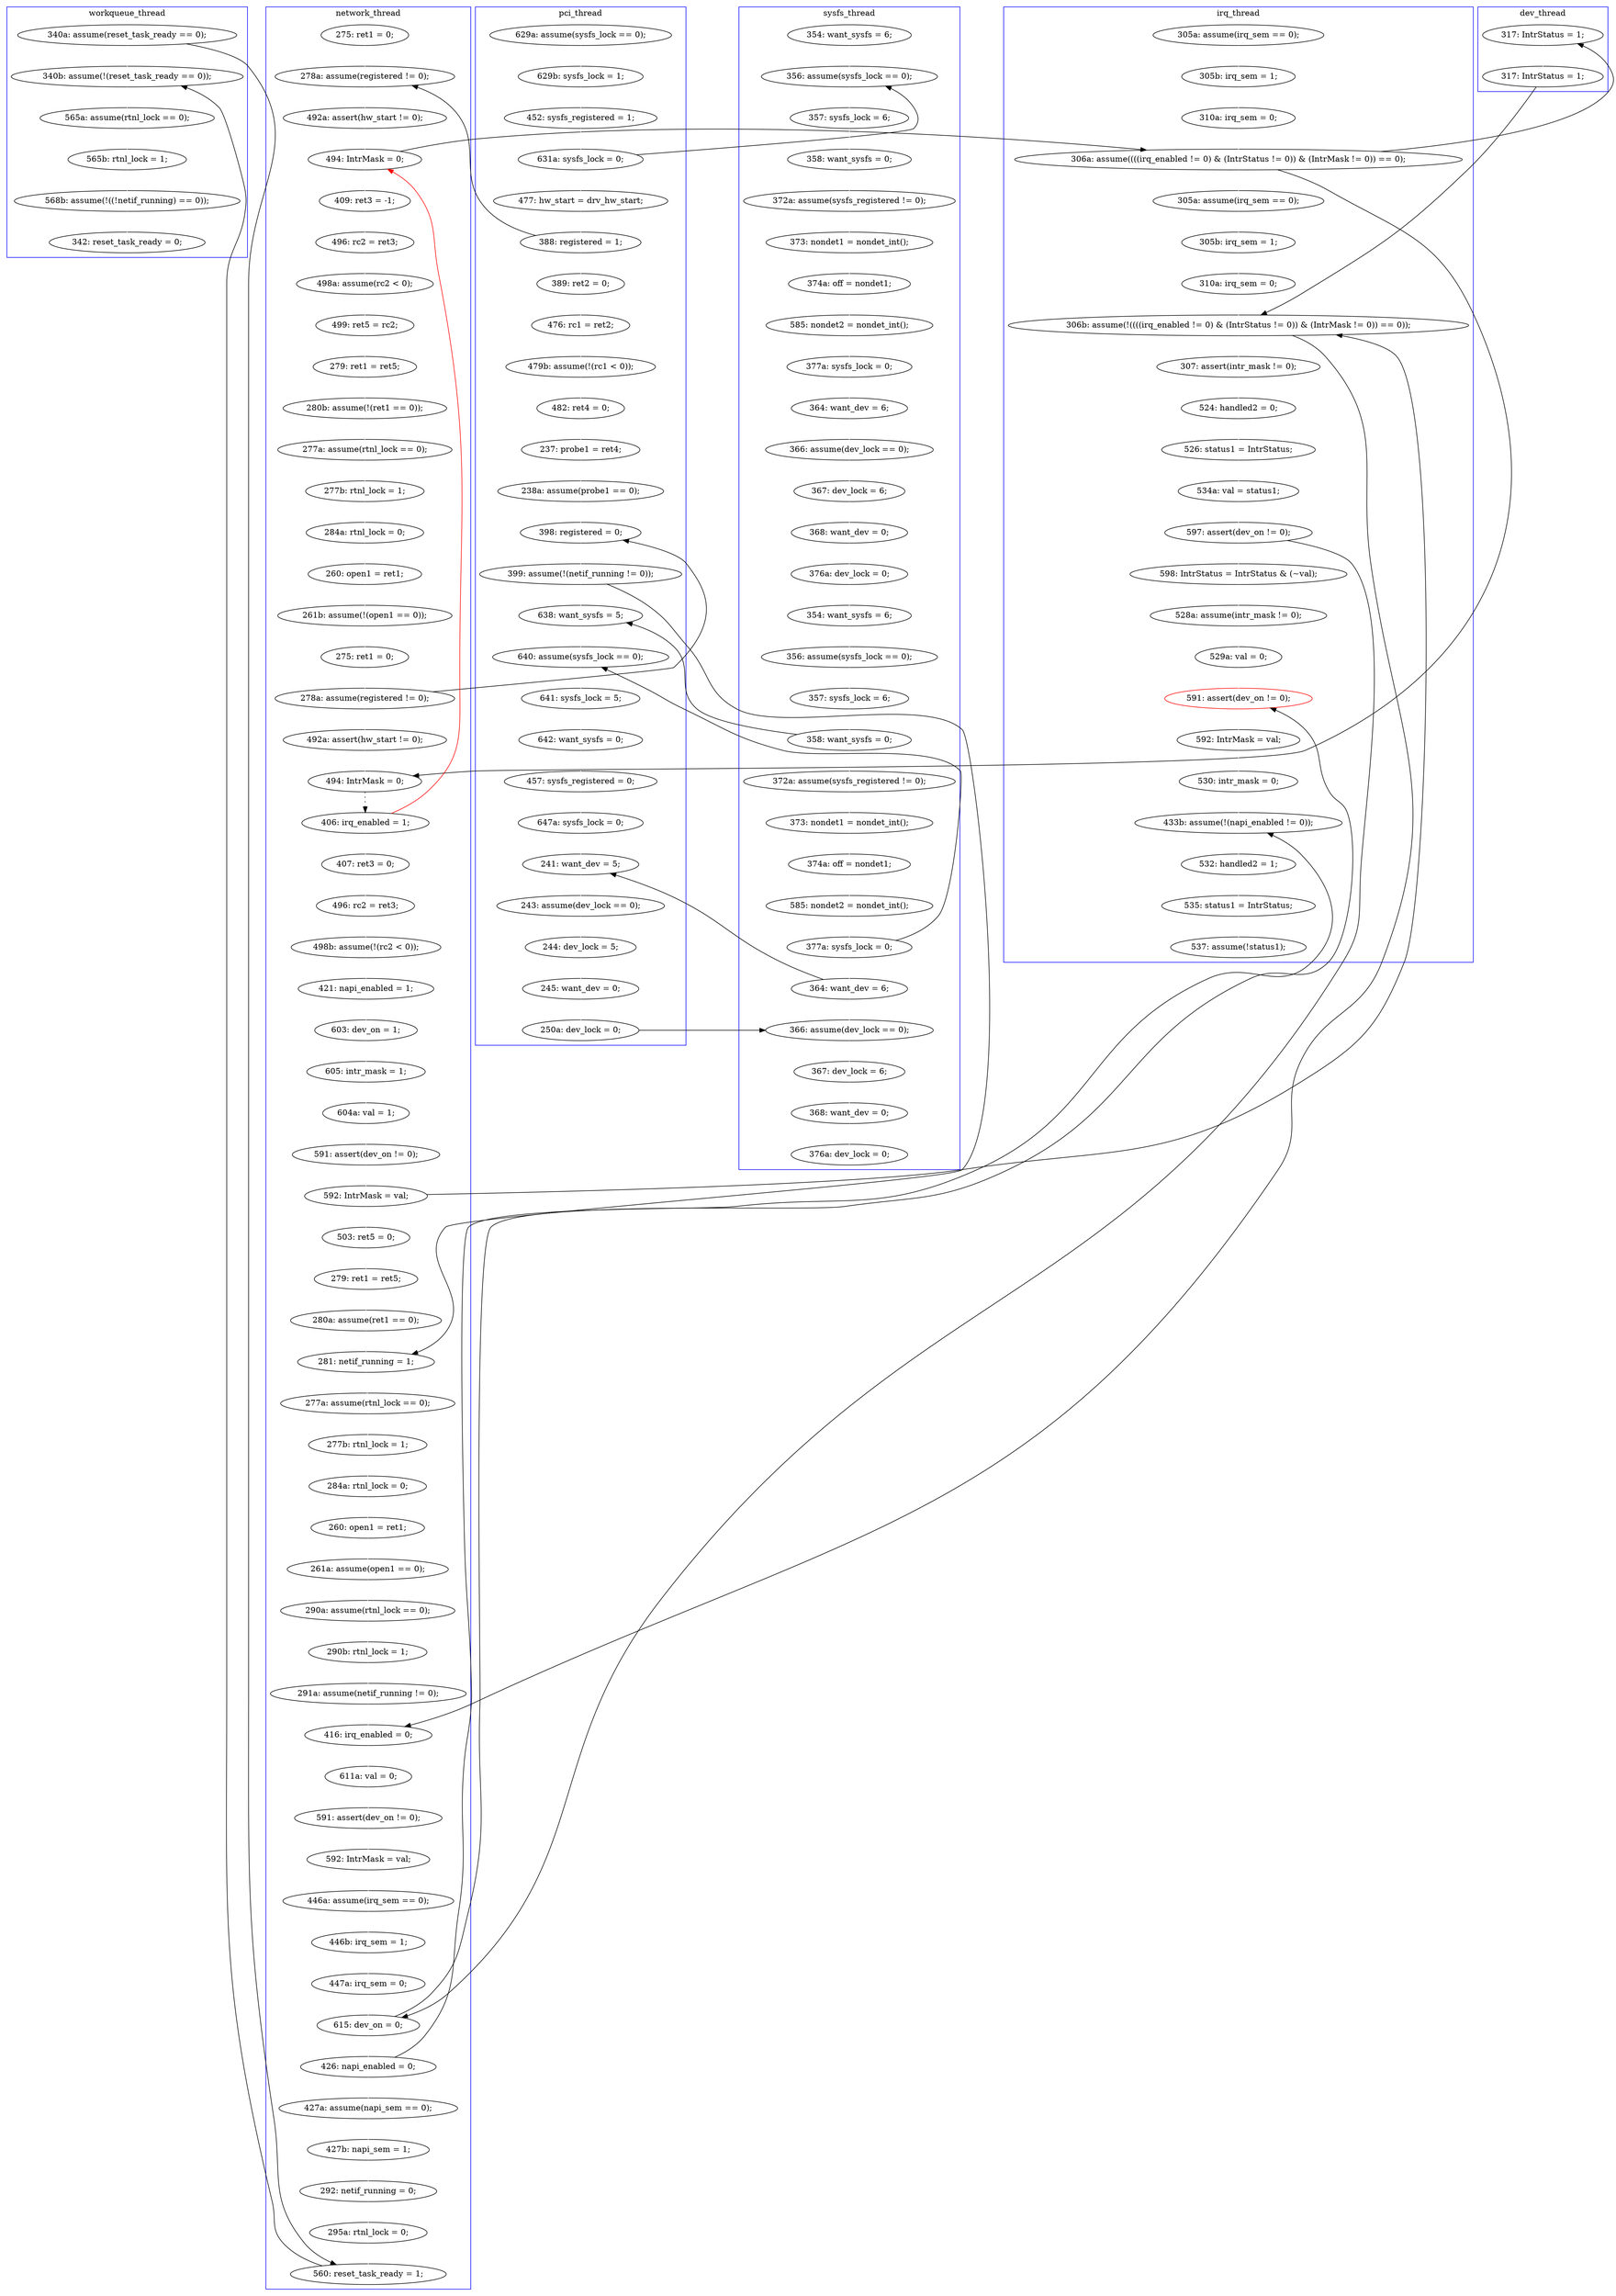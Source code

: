 digraph Counterexample {
	308 -> 322 [color = white, style = solid]
	157 -> 158 [color = white, style = solid]
	204 -> 208 [color = white, style = solid]
	36 -> 101 [color = black, style = solid, constraint = false]
	144 -> 183 [color = white, style = solid]
	262 -> 263 [color = black, style = solid, constraint = false]
	205 -> 206 [color = white, style = solid]
	191 -> 194 [color = white, style = solid]
	242 -> 244 [color = white, style = solid]
	70 -> 75 [color = white, style = solid]
	303 -> 304 [color = white, style = solid]
	213 -> 214 [color = white, style = solid]
	71 -> 72 [color = white, style = solid]
	40 -> 49 [color = white, style = solid]
	36 -> 40 [color = white, style = solid]
	269 -> 270 [color = white, style = solid]
	153 -> 155 [color = white, style = solid]
	263 -> 286 [color = black, style = solid, constraint = false]
	252 -> 253 [color = white, style = solid]
	56 -> 58 [color = white, style = solid]
	298 -> 309 [color = white, style = solid]
	117 -> 126 [color = white, style = solid]
	239 -> 256 [color = white, style = solid]
	292 -> 301 [color = white, style = solid]
	226 -> 230 [color = white, style = solid]
	80 -> 81 [color = white, style = solid]
	268 -> 294 [color = black, style = solid, constraint = false]
	228 -> 237 [color = black, style = solid, constraint = false]
	198 -> 201 [color = white, style = solid]
	263 -> 268 [color = white, style = solid]
	86 -> 89 [color = white, style = solid]
	206 -> 207 [color = white, style = solid]
	72 -> 73 [color = white, style = solid]
	127 -> 279 [color = black, style = solid, constraint = false]
	126 -> 228 [color = black, style = solid, constraint = false]
	81 -> 85 [color = white, style = solid]
	258 -> 260 [color = white, style = solid]
	152 -> 153 [color = white, style = solid]
	91 -> 146 [color = black, style = solid, constraint = false]
	185 -> 208 [color = black, style = solid, constraint = false]
	141 -> 144 [color = white, style = solid]
	287 -> 289 [color = white, style = solid]
	100 -> 101 [color = white, style = solid]
	91 -> 117 [color = black, style = solid, constraint = false]
	279 -> 313 [color = black, style = solid, constraint = false]
	260 -> 262 [color = white, style = solid]
	73 -> 91 [color = white, style = solid]
	245 -> 252 [color = white, style = solid]
	112 -> 114 [color = white, style = solid]
	317 -> 319 [color = white, style = solid]
	189 -> 228 [color = black, style = solid, constraint = false]
	262 -> 264 [color = white, style = solid]
	172 -> 178 [color = white, style = solid]
	136 -> 145 [color = white, style = solid]
	286 -> 287 [color = white, style = solid]
	194 -> 200 [color = white, style = solid]
	66 -> 69 [color = white, style = solid]
	101 -> 102 [color = white, style = solid]
	211 -> 212 [color = white, style = solid]
	268 -> 269 [color = white, style = solid]
	150 -> 151 [color = white, style = solid]
	208 -> 211 [color = white, style = solid]
	212 -> 213 [color = white, style = solid]
	284 -> 286 [color = white, style = solid]
	75 -> 78 [color = white, style = solid]
	306 -> 307 [color = white, style = solid]
	149 -> 150 [color = white, style = solid]
	145 -> 146 [color = white, style = solid]
	42 -> 51 [color = white, style = solid]
	283 -> 284 [color = white, style = solid]
	105 -> 106 [color = white, style = solid]
	49 -> 51 [color = black, style = solid, constraint = false]
	146 -> 164 [color = black, style = dotted]
	158 -> 196 [color = black, style = solid, constraint = false]
	127 -> 313 [color = white, style = solid]
	89 -> 134 [color = white, style = solid]
	274 -> 279 [color = white, style = solid]
	165 -> 166 [color = white, style = solid]
	179 -> 180 [color = white, style = solid]
	313 -> 316 [color = white, style = solid]
	305 -> 306 [color = black, style = solid, constraint = false]
	169 -> 172 [color = white, style = solid]
	222 -> 228 [color = white, style = solid]
	316 -> 317 [color = white, style = solid]
	29 -> 32 [color = white, style = solid]
	219 -> 220 [color = white, style = solid]
	273 -> 274 [color = white, style = solid]
	200 -> 209 [color = white, style = solid]
	301 -> 302 [color = white, style = solid]
	164 -> 58 [color = red, style = solid, constraint = false]
	58 -> 63 [color = white, style = solid]
	158 -> 160 [color = white, style = solid]
	214 -> 217 [color = white, style = solid]
	50 -> 121 [color = white, style = solid]
	200 -> 205 [color = black, style = solid, constraint = false]
	244 -> 245 [color = white, style = solid]
	228 -> 239 [color = white, style = solid]
	103 -> 105 [color = white, style = solid]
	51 -> 56 [color = white, style = solid]
	302 -> 303 [color = white, style = solid]
	161 -> 191 [color = white, style = solid]
	160 -> 161 [color = white, style = solid]
	151 -> 152 [color = white, style = solid]
	166 -> 169 [color = white, style = solid]
	91 -> 219 [color = white, style = solid]
	178 -> 179 [color = white, style = solid]
	32 -> 36 [color = white, style = solid]
	201 -> 204 [color = white, style = solid]
	189 -> 198 [color = white, style = solid]
	28 -> 29 [color = white, style = solid]
	296 -> 298 [color = white, style = solid]
	85 -> 86 [color = white, style = solid]
	289 -> 294 [color = white, style = solid]
	185 -> 196 [color = white, style = solid]
	109 -> 112 [color = white, style = solid]
	207 -> 233 [color = white, style = solid]
	264 -> 283 [color = white, style = solid]
	125 -> 141 [color = white, style = solid]
	237 -> 242 [color = white, style = solid]
	78 -> 80 [color = white, style = solid]
	209 -> 306 [color = white, style = solid]
	58 -> 91 [color = black, style = solid, constraint = false]
	156 -> 157 [color = white, style = solid]
	307 -> 308 [color = white, style = solid]
	254 -> 263 [color = white, style = solid]
	294 -> 296 [color = white, style = solid]
	253 -> 254 [color = white, style = solid]
	196 -> 205 [color = white, style = solid]
	256 -> 258 [color = white, style = solid]
	319 -> 335 [color = white, style = solid]
	183 -> 185 [color = white, style = solid]
	134 -> 136 [color = white, style = solid]
	304 -> 305 [color = white, style = solid]
	220 -> 222 [color = white, style = solid]
	164 -> 165 [color = white, style = solid]
	121 -> 124 [color = white, style = solid]
	186 -> 189 [color = white, style = solid]
	230 -> 237 [color = white, style = solid]
	106 -> 109 [color = white, style = solid]
	180 -> 186 [color = white, style = solid]
	102 -> 103 [color = white, style = solid]
	136 -> 183 [color = black, style = solid, constraint = false]
	209 -> 301 [color = black, style = solid, constraint = false]
	217 -> 225 [color = white, style = solid]
	233 -> 292 [color = white, style = solid]
	225 -> 226 [color = white, style = solid]
	270 -> 273 [color = white, style = solid]
	124 -> 125 [color = white, style = solid]
	114 -> 149 [color = white, style = solid]
	69 -> 70 [color = white, style = solid]
	63 -> 66 [color = white, style = solid]
	155 -> 156 [color = white, style = solid]
	49 -> 50 [color = white, style = solid]
	subgraph cluster7 {
		label = dev_thread
		color = blue
		117  [label = "317: IntrStatus = 1;"]
		126  [label = "317: IntrStatus = 1;"]
	}
	subgraph cluster5 {
		label = workqueue_thread
		color = blue
		127  [label = "340a: assume(reset_task_ready == 0);"]
		319  [label = "568b: assume(!((!netif_running) == 0));"]
		335  [label = "342: reset_task_ready = 0;"]
		316  [label = "565a: assume(rtnl_lock == 0);"]
		313  [label = "340b: assume(!(reset_task_ready == 0));"]
		317  [label = "565b: rtnl_lock = 1;"]
	}
	subgraph cluster3 {
		label = irq_thread
		color = blue
		289  [label = "530: intr_mask = 0;"]
		262  [label = "597: assert(dev_on != 0);"]
		309  [label = "537: assume(!status1);"]
		219  [label = "305a: assume(irq_sem == 0);"]
		260  [label = "534a: val = status1;"]
		283  [label = "528a: assume(intr_mask != 0);"]
		298  [label = "535: status1 = IntrStatus;"]
		294  [label = "433b: assume(!(napi_enabled != 0));"]
		222  [label = "310a: irq_sem = 0;"]
		71  [label = "305a: assume(irq_sem == 0);"]
		73  [label = "310a: irq_sem = 0;"]
		296  [label = "532: handled2 = 1;"]
		220  [label = "305b: irq_sem = 1;"]
		239  [label = "307: assert(intr_mask != 0);"]
		228  [label = "306b: assume(!((((irq_enabled != 0) & (IntrStatus != 0)) & (IntrMask != 0)) == 0));"]
		256  [label = "524: handled2 = 0;"]
		284  [label = "529a: val = 0;"]
		286  [label = "591: assert(dev_on != 0);", color = red]
		287  [label = "592: IntrMask = val;"]
		72  [label = "305b: irq_sem = 1;"]
		264  [label = "598: IntrStatus = IntrStatus & (~val);"]
		258  [label = "526: status1 = IntrStatus;"]
		91  [label = "306a: assume((((irq_enabled != 0) & (IntrStatus != 0)) & (IntrMask != 0)) == 0);"]
	}
	subgraph cluster6 {
		label = sysfs_thread
		color = blue
		112  [label = "585: nondet2 = nondet_int();"]
		153  [label = "376a: dev_lock = 0;"]
		194  [label = "585: nondet2 = nondet_int();"]
		322  [label = "376a: dev_lock = 0;"]
		101  [label = "356: assume(sysfs_lock == 0);"]
		306  [label = "366: assume(dev_lock == 0);"]
		151  [label = "367: dev_lock = 6;"]
		102  [label = "357: sysfs_lock = 6;"]
		103  [label = "358: want_sysfs = 0;"]
		152  [label = "368: want_dev = 0;"]
		150  [label = "366: assume(dev_lock == 0);"]
		106  [label = "373: nondet1 = nondet_int();"]
		100  [label = "354: want_sysfs = 6;"]
		200  [label = "377a: sysfs_lock = 0;"]
		149  [label = "364: want_dev = 6;"]
		156  [label = "356: assume(sysfs_lock == 0);"]
		161  [label = "373: nondet1 = nondet_int();"]
		105  [label = "372a: assume(sysfs_registered != 0);"]
		191  [label = "374a: off = nondet1;"]
		109  [label = "374a: off = nondet1;"]
		160  [label = "372a: assume(sysfs_registered != 0);"]
		114  [label = "377a: sysfs_lock = 0;"]
		158  [label = "358: want_sysfs = 0;"]
		308  [label = "368: want_dev = 0;"]
		209  [label = "364: want_dev = 6;"]
		157  [label = "357: sysfs_lock = 6;"]
		155  [label = "354: want_sysfs = 6;"]
		307  [label = "367: dev_lock = 6;"]
	}
	subgraph cluster1 {
		label = pci_thread
		color = blue
		185  [label = "399: assume(!(netif_running != 0));"]
		207  [label = "642: want_sysfs = 0;"]
		141  [label = "237: probe1 = ret4;"]
		305  [label = "250a: dev_lock = 0;"]
		233  [label = "457: sysfs_registered = 0;"]
		50  [label = "389: ret2 = 0;"]
		301  [label = "241: want_dev = 5;"]
		196  [label = "638: want_sysfs = 5;"]
		124  [label = "479b: assume(!(rc1 < 0));"]
		304  [label = "245: want_dev = 0;"]
		144  [label = "238a: assume(probe1 == 0);"]
		32  [label = "452: sysfs_registered = 1;"]
		28  [label = "629a: assume(sysfs_lock == 0);"]
		205  [label = "640: assume(sysfs_lock == 0);"]
		36  [label = "631a: sysfs_lock = 0;"]
		49  [label = "388: registered = 1;"]
		302  [label = "243: assume(dev_lock == 0);"]
		292  [label = "647a: sysfs_lock = 0;"]
		206  [label = "641: sysfs_lock = 5;"]
		29  [label = "629b: sysfs_lock = 1;"]
		183  [label = "398: registered = 0;"]
		121  [label = "476: rc1 = ret2;"]
		40  [label = "477: hw_start = drv_hw_start;"]
		303  [label = "244: dev_lock = 5;"]
		125  [label = "482: ret4 = 0;"]
	}
	subgraph cluster2 {
		label = network_thread
		color = blue
		136  [label = "278a: assume(registered != 0);"]
		66  [label = "496: rc2 = ret3;"]
		253  [label = "446b: irq_sem = 1;"]
		69  [label = "498a: assume(rc2 < 0);"]
		51  [label = "278a: assume(registered != 0);"]
		217  [label = "261a: assume(open1 == 0);"]
		146  [label = "494: IntrMask = 0;"]
		63  [label = "409: ret3 = -1;"]
		254  [label = "447a: irq_sem = 0;"]
		279  [label = "560: reset_task_ready = 1;"]
		273  [label = "292: netif_running = 0;"]
		214  [label = "260: open1 = ret1;"]
		208  [label = "281: netif_running = 1;"]
		180  [label = "604a: val = 1;"]
		252  [label = "446a: assume(irq_sem == 0);"]
		58  [label = "494: IntrMask = 0;"]
		172  [label = "421: napi_enabled = 1;"]
		237  [label = "416: irq_enabled = 0;"]
		189  [label = "592: IntrMask = val;"]
		268  [label = "426: napi_enabled = 0;"]
		166  [label = "496: rc2 = ret3;"]
		80  [label = "277a: assume(rtnl_lock == 0);"]
		201  [label = "279: ret1 = ret5;"]
		230  [label = "291a: assume(netif_running != 0);"]
		81  [label = "277b: rtnl_lock = 1;"]
		211  [label = "277a: assume(rtnl_lock == 0);"]
		225  [label = "290a: assume(rtnl_lock == 0);"]
		213  [label = "284a: rtnl_lock = 0;"]
		75  [label = "279: ret1 = ret5;"]
		186  [label = "591: assert(dev_on != 0);"]
		169  [label = "498b: assume(!(rc2 < 0));"]
		263  [label = "615: dev_on = 0;"]
		178  [label = "603: dev_on = 1;"]
		204  [label = "280a: assume(ret1 == 0);"]
		245  [label = "592: IntrMask = val;"]
		70  [label = "499: ret5 = rc2;"]
		85  [label = "284a: rtnl_lock = 0;"]
		212  [label = "277b: rtnl_lock = 1;"]
		145  [label = "492a: assert(hw_start != 0);"]
		86  [label = "260: open1 = ret1;"]
		42  [label = "275: ret1 = 0;"]
		270  [label = "427b: napi_sem = 1;"]
		242  [label = "611a: val = 0;"]
		164  [label = "406: irq_enabled = 1;"]
		274  [label = "295a: rtnl_lock = 0;"]
		56  [label = "492a: assert(hw_start != 0);"]
		269  [label = "427a: assume(napi_sem == 0);"]
		226  [label = "290b: rtnl_lock = 1;"]
		134  [label = "275: ret1 = 0;"]
		198  [label = "503: ret5 = 0;"]
		78  [label = "280b: assume(!(ret1 == 0));"]
		165  [label = "407: ret3 = 0;"]
		244  [label = "591: assert(dev_on != 0);"]
		179  [label = "605: intr_mask = 1;"]
		89  [label = "261b: assume(!(open1 == 0));"]
	}
}